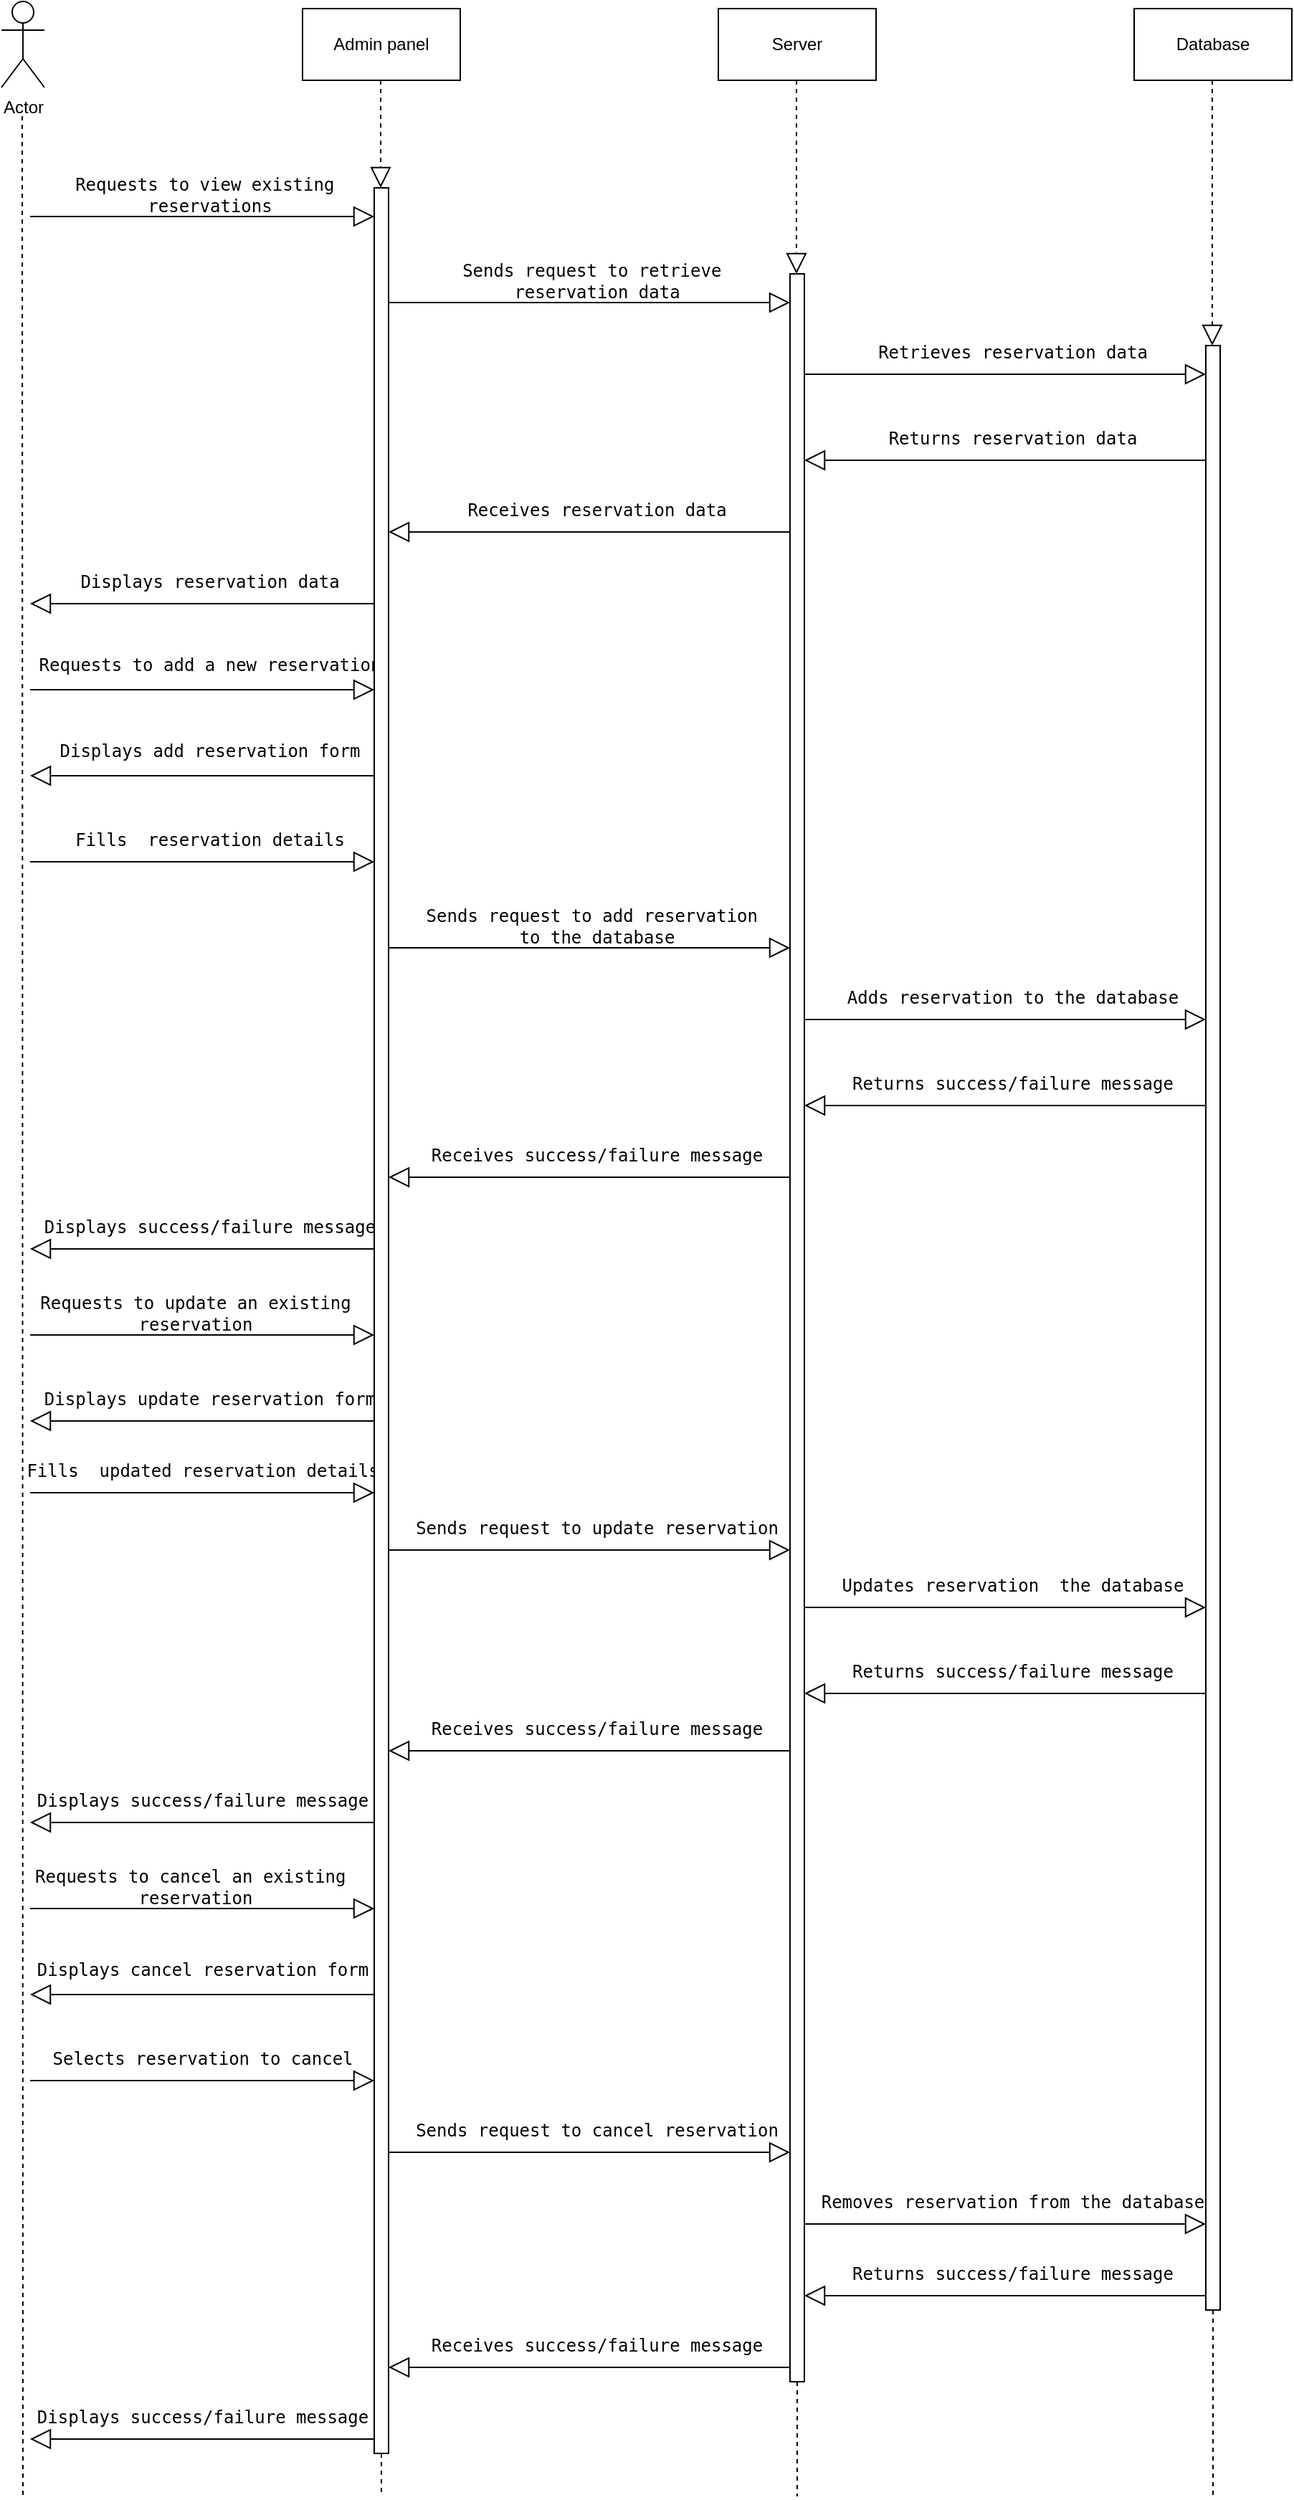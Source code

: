 <mxfile version="21.3.0" type="github">
  <diagram name="Page-1" id="HUuvQruXgSc7d3pRaRLm">
    <mxGraphModel dx="954" dy="556" grid="1" gridSize="10" guides="1" tooltips="1" connect="1" arrows="1" fold="1" page="1" pageScale="1" pageWidth="1100" pageHeight="1700" math="0" shadow="0">
      <root>
        <mxCell id="0" />
        <mxCell id="1" parent="0" />
        <mxCell id="nMmD6RqtU2po70XVD5wP-1" value="Actor" style="shape=umlActor;verticalLabelPosition=bottom;verticalAlign=top;html=1;outlineConnect=0;" vertex="1" parent="1">
          <mxGeometry x="90" y="40" width="30" height="60" as="geometry" />
        </mxCell>
        <mxCell id="nMmD6RqtU2po70XVD5wP-2" value="Admin panel" style="html=1;whiteSpace=wrap;" vertex="1" parent="1">
          <mxGeometry x="300" y="45" width="110" height="50" as="geometry" />
        </mxCell>
        <mxCell id="nMmD6RqtU2po70XVD5wP-3" value="Server" style="html=1;whiteSpace=wrap;" vertex="1" parent="1">
          <mxGeometry x="590" y="45" width="110" height="50" as="geometry" />
        </mxCell>
        <mxCell id="nMmD6RqtU2po70XVD5wP-4" value="Database" style="html=1;whiteSpace=wrap;" vertex="1" parent="1">
          <mxGeometry x="880" y="45" width="110" height="50" as="geometry" />
        </mxCell>
        <mxCell id="nMmD6RqtU2po70XVD5wP-5" value="" style="endArrow=none;dashed=1;endFill=0;endSize=12;html=1;rounded=0;" edge="1" parent="1">
          <mxGeometry width="160" relative="1" as="geometry">
            <mxPoint x="104.5" y="120" as="sourcePoint" />
            <mxPoint x="105" y="1780" as="targetPoint" />
          </mxGeometry>
        </mxCell>
        <mxCell id="nMmD6RqtU2po70XVD5wP-6" value="" style="endArrow=none;dashed=1;endFill=0;endSize=12;html=1;rounded=0;" edge="1" parent="1" source="nMmD6RqtU2po70XVD5wP-70">
          <mxGeometry width="160" relative="1" as="geometry">
            <mxPoint x="354.5" y="95" as="sourcePoint" />
            <mxPoint x="355" y="1780" as="targetPoint" />
          </mxGeometry>
        </mxCell>
        <mxCell id="nMmD6RqtU2po70XVD5wP-7" value="" style="endArrow=none;dashed=1;endFill=0;endSize=12;html=1;rounded=0;" edge="1" parent="1" source="nMmD6RqtU2po70XVD5wP-72">
          <mxGeometry width="160" relative="1" as="geometry">
            <mxPoint x="644.5" y="95" as="sourcePoint" />
            <mxPoint x="645" y="1780" as="targetPoint" />
          </mxGeometry>
        </mxCell>
        <mxCell id="nMmD6RqtU2po70XVD5wP-8" value="" style="endArrow=none;dashed=1;endFill=0;endSize=12;html=1;rounded=0;" edge="1" parent="1" source="nMmD6RqtU2po70XVD5wP-74">
          <mxGeometry width="160" relative="1" as="geometry">
            <mxPoint x="934.5" y="95" as="sourcePoint" />
            <mxPoint x="935" y="1780" as="targetPoint" />
          </mxGeometry>
        </mxCell>
        <mxCell id="nMmD6RqtU2po70XVD5wP-9" value="&lt;pre&gt;&lt;code class=&quot;!whitespace-pre hljs language-shell&quot;&gt;Requests to view existing &lt;br&gt;reservations&lt;/code&gt;&lt;/pre&gt;" style="text;html=1;align=center;verticalAlign=middle;resizable=0;points=[];autosize=1;strokeColor=none;fillColor=none;" vertex="1" parent="1">
          <mxGeometry x="130" y="140" width="210" height="70" as="geometry" />
        </mxCell>
        <mxCell id="nMmD6RqtU2po70XVD5wP-10" value="&lt;pre&gt;&lt;code class=&quot;!whitespace-pre hljs language-shell&quot;&gt;Sends request to retrieve &lt;br&gt;reservation data&lt;/code&gt;&lt;/pre&gt;" style="text;html=1;align=center;verticalAlign=middle;resizable=0;points=[];autosize=1;strokeColor=none;fillColor=none;" vertex="1" parent="1">
          <mxGeometry x="400" y="200" width="210" height="70" as="geometry" />
        </mxCell>
        <mxCell id="nMmD6RqtU2po70XVD5wP-11" value="&lt;pre&gt;&lt;code class=&quot;!whitespace-pre hljs language-shell&quot;&gt;Retrieves reservation data&lt;/code&gt;&lt;/pre&gt;" style="text;html=1;align=center;verticalAlign=middle;resizable=0;points=[];autosize=1;strokeColor=none;fillColor=none;" vertex="1" parent="1">
          <mxGeometry x="690" y="260" width="210" height="50" as="geometry" />
        </mxCell>
        <mxCell id="nMmD6RqtU2po70XVD5wP-12" value="&lt;pre&gt;&lt;code class=&quot;!whitespace-pre hljs language-shell&quot;&gt;Returns reservation data&lt;/code&gt;&lt;/pre&gt;" style="text;html=1;align=center;verticalAlign=middle;resizable=0;points=[];autosize=1;strokeColor=none;fillColor=none;" vertex="1" parent="1">
          <mxGeometry x="700" y="320" width="190" height="50" as="geometry" />
        </mxCell>
        <mxCell id="nMmD6RqtU2po70XVD5wP-13" value="&lt;pre&gt;&lt;code class=&quot;!whitespace-pre hljs language-shell&quot;&gt;Receives reservation data&lt;/code&gt;&lt;/pre&gt;" style="text;html=1;align=center;verticalAlign=middle;resizable=0;points=[];autosize=1;strokeColor=none;fillColor=none;" vertex="1" parent="1">
          <mxGeometry x="405" y="370" width="200" height="50" as="geometry" />
        </mxCell>
        <mxCell id="nMmD6RqtU2po70XVD5wP-14" value="&lt;pre&gt;&lt;code class=&quot;!whitespace-pre hljs language-shell&quot;&gt;Displays reservation data&lt;/code&gt;&lt;/pre&gt;" style="text;html=1;align=center;verticalAlign=middle;resizable=0;points=[];autosize=1;strokeColor=none;fillColor=none;" vertex="1" parent="1">
          <mxGeometry x="135" y="420" width="200" height="50" as="geometry" />
        </mxCell>
        <mxCell id="nMmD6RqtU2po70XVD5wP-15" value="&lt;pre&gt;&lt;code class=&quot;!whitespace-pre hljs language-shell&quot;&gt;Requests to add a new reservation&lt;/code&gt;&lt;/pre&gt;" style="text;html=1;align=center;verticalAlign=middle;resizable=0;points=[];autosize=1;strokeColor=none;fillColor=none;" vertex="1" parent="1">
          <mxGeometry x="110" y="478" width="250" height="50" as="geometry" />
        </mxCell>
        <mxCell id="nMmD6RqtU2po70XVD5wP-16" value="&lt;pre&gt;&lt;code class=&quot;!whitespace-pre hljs language-shell&quot;&gt;Displays add reservation form&lt;/code&gt;&lt;/pre&gt;" style="text;html=1;align=center;verticalAlign=middle;resizable=0;points=[];autosize=1;strokeColor=none;fillColor=none;" vertex="1" parent="1">
          <mxGeometry x="120" y="538" width="230" height="50" as="geometry" />
        </mxCell>
        <mxCell id="nMmD6RqtU2po70XVD5wP-17" value="&lt;pre&gt;&lt;code class=&quot;!whitespace-pre hljs language-shell&quot;&gt;Fills  reservation details&lt;span class=&quot;bash&quot;&gt;&lt;/span&gt;&lt;/code&gt;&lt;/pre&gt;" style="text;html=1;align=center;verticalAlign=middle;resizable=0;points=[];autosize=1;strokeColor=none;fillColor=none;" vertex="1" parent="1">
          <mxGeometry x="130" y="600" width="210" height="50" as="geometry" />
        </mxCell>
        <mxCell id="nMmD6RqtU2po70XVD5wP-18" value="&lt;pre&gt;&lt;code class=&quot;!whitespace-pre hljs language-shell&quot;&gt;Sends request to add reservation &lt;br&gt;to the database&lt;/code&gt;&lt;/pre&gt;" style="text;html=1;align=center;verticalAlign=middle;resizable=0;points=[];autosize=1;strokeColor=none;fillColor=none;" vertex="1" parent="1">
          <mxGeometry x="380" y="650" width="250" height="70" as="geometry" />
        </mxCell>
        <mxCell id="nMmD6RqtU2po70XVD5wP-19" value="&lt;pre&gt;&lt;code class=&quot;!whitespace-pre hljs language-shell&quot;&gt;Adds reservation to the database&lt;/code&gt;&lt;/pre&gt;" style="text;html=1;align=center;verticalAlign=middle;resizable=0;points=[];autosize=1;strokeColor=none;fillColor=none;" vertex="1" parent="1">
          <mxGeometry x="670" y="710" width="250" height="50" as="geometry" />
        </mxCell>
        <mxCell id="nMmD6RqtU2po70XVD5wP-20" value="&lt;pre&gt;&lt;code class=&quot;!whitespace-pre hljs language-shell&quot;&gt;Returns success/failure message&lt;/code&gt;&lt;/pre&gt;" style="text;html=1;align=center;verticalAlign=middle;resizable=0;points=[];autosize=1;strokeColor=none;fillColor=none;" vertex="1" parent="1">
          <mxGeometry x="675" y="770" width="240" height="50" as="geometry" />
        </mxCell>
        <mxCell id="nMmD6RqtU2po70XVD5wP-21" value="&lt;pre&gt;&lt;code class=&quot;!whitespace-pre hljs language-shell&quot;&gt;Receives success/failure message&lt;/code&gt;&lt;/pre&gt;" style="text;html=1;align=center;verticalAlign=middle;resizable=0;points=[];autosize=1;strokeColor=none;fillColor=none;" vertex="1" parent="1">
          <mxGeometry x="380" y="820" width="250" height="50" as="geometry" />
        </mxCell>
        <mxCell id="nMmD6RqtU2po70XVD5wP-22" value="&lt;pre&gt;&lt;code class=&quot;!whitespace-pre hljs language-shell&quot;&gt;Displays success/failure message&lt;/code&gt;&lt;/pre&gt;" style="text;html=1;align=center;verticalAlign=middle;resizable=0;points=[];autosize=1;strokeColor=none;fillColor=none;" vertex="1" parent="1">
          <mxGeometry x="110" y="870" width="250" height="50" as="geometry" />
        </mxCell>
        <mxCell id="nMmD6RqtU2po70XVD5wP-23" value="&lt;pre&gt;&lt;code class=&quot;!whitespace-pre hljs language-shell&quot;&gt;Requests to update an existing&lt;br&gt;reservation&lt;/code&gt;&lt;/pre&gt;" style="text;html=1;align=center;verticalAlign=middle;resizable=0;points=[];autosize=1;strokeColor=none;fillColor=none;" vertex="1" parent="1">
          <mxGeometry x="110" y="920" width="230" height="70" as="geometry" />
        </mxCell>
        <mxCell id="nMmD6RqtU2po70XVD5wP-24" value="&lt;pre&gt;&lt;code class=&quot;!whitespace-pre hljs language-shell&quot;&gt;Displays update reservation form&lt;/code&gt;&lt;/pre&gt;" style="text;html=1;align=center;verticalAlign=middle;resizable=0;points=[];autosize=1;strokeColor=none;fillColor=none;" vertex="1" parent="1">
          <mxGeometry x="110" y="990" width="250" height="50" as="geometry" />
        </mxCell>
        <mxCell id="nMmD6RqtU2po70XVD5wP-25" value="&lt;pre&gt;&lt;code class=&quot;!whitespace-pre hljs language-shell&quot;&gt;Fills  updated reservation details&lt;span class=&quot;bash&quot;&gt;&lt;/span&gt;&lt;/code&gt;&lt;/pre&gt;" style="text;html=1;align=center;verticalAlign=middle;resizable=0;points=[];autosize=1;strokeColor=none;fillColor=none;" vertex="1" parent="1">
          <mxGeometry x="100" y="1040" width="260" height="50" as="geometry" />
        </mxCell>
        <mxCell id="nMmD6RqtU2po70XVD5wP-26" value="&lt;pre&gt;&lt;code class=&quot;!whitespace-pre hljs language-shell&quot;&gt;Sends request to update reservation&lt;/code&gt;&lt;/pre&gt;" style="text;html=1;align=center;verticalAlign=middle;resizable=0;points=[];autosize=1;strokeColor=none;fillColor=none;" vertex="1" parent="1">
          <mxGeometry x="370" y="1080" width="270" height="50" as="geometry" />
        </mxCell>
        <mxCell id="nMmD6RqtU2po70XVD5wP-27" value="&lt;pre&gt;&lt;code class=&quot;!whitespace-pre hljs language-shell&quot;&gt;Updates reservation  the database&lt;span class=&quot;bash&quot;&gt;&lt;/span&gt;&lt;/code&gt;&lt;/pre&gt;" style="text;html=1;align=center;verticalAlign=middle;resizable=0;points=[];autosize=1;strokeColor=none;fillColor=none;" vertex="1" parent="1">
          <mxGeometry x="670" y="1120" width="250" height="50" as="geometry" />
        </mxCell>
        <mxCell id="nMmD6RqtU2po70XVD5wP-28" value="&lt;pre&gt;&lt;code class=&quot;!whitespace-pre hljs language-shell&quot;&gt;Returns success/failure message&lt;/code&gt;&lt;/pre&gt;" style="text;html=1;align=center;verticalAlign=middle;resizable=0;points=[];autosize=1;strokeColor=none;fillColor=none;" vertex="1" parent="1">
          <mxGeometry x="675" y="1180" width="240" height="50" as="geometry" />
        </mxCell>
        <mxCell id="nMmD6RqtU2po70XVD5wP-29" value="&lt;pre&gt;&lt;code class=&quot;!whitespace-pre hljs language-shell&quot;&gt;Receives success/failure message&lt;/code&gt;&lt;/pre&gt;" style="text;html=1;align=center;verticalAlign=middle;resizable=0;points=[];autosize=1;strokeColor=none;fillColor=none;" vertex="1" parent="1">
          <mxGeometry x="380" y="1220" width="250" height="50" as="geometry" />
        </mxCell>
        <mxCell id="nMmD6RqtU2po70XVD5wP-30" value="&lt;pre&gt;&lt;code class=&quot;!whitespace-pre hljs language-shell&quot;&gt;Displays success/failure message&lt;/code&gt;&lt;/pre&gt;" style="text;html=1;align=center;verticalAlign=middle;resizable=0;points=[];autosize=1;strokeColor=none;fillColor=none;" vertex="1" parent="1">
          <mxGeometry x="105" y="1270" width="250" height="50" as="geometry" />
        </mxCell>
        <mxCell id="nMmD6RqtU2po70XVD5wP-31" value="&lt;pre&gt;&lt;code class=&quot;!whitespace-pre hljs language-shell&quot;&gt;Requests to cancel an existing &lt;br&gt;reservation&lt;/code&gt;&lt;/pre&gt;" style="text;html=1;align=center;verticalAlign=middle;resizable=0;points=[];autosize=1;strokeColor=none;fillColor=none;" vertex="1" parent="1">
          <mxGeometry x="105" y="1320" width="240" height="70" as="geometry" />
        </mxCell>
        <mxCell id="nMmD6RqtU2po70XVD5wP-32" value="&lt;pre&gt;&lt;code class=&quot;!whitespace-pre hljs language-shell&quot;&gt;Displays cancel reservation form&lt;/code&gt;&lt;/pre&gt;" style="text;html=1;align=center;verticalAlign=middle;resizable=0;points=[];autosize=1;strokeColor=none;fillColor=none;" vertex="1" parent="1">
          <mxGeometry x="105" y="1388" width="250" height="50" as="geometry" />
        </mxCell>
        <mxCell id="nMmD6RqtU2po70XVD5wP-33" value="&lt;pre&gt;&lt;code class=&quot;!whitespace-pre hljs language-shell&quot;&gt;Selects reservation to cancel&lt;/code&gt;&lt;/pre&gt;" style="text;html=1;align=center;verticalAlign=middle;resizable=0;points=[];autosize=1;strokeColor=none;fillColor=none;" vertex="1" parent="1">
          <mxGeometry x="115" y="1450" width="230" height="50" as="geometry" />
        </mxCell>
        <mxCell id="nMmD6RqtU2po70XVD5wP-34" value="&lt;pre&gt;&lt;code class=&quot;!whitespace-pre hljs language-shell&quot;&gt;Sends request to cancel reservation&lt;/code&gt;&lt;/pre&gt;" style="text;html=1;align=center;verticalAlign=middle;resizable=0;points=[];autosize=1;strokeColor=none;fillColor=none;" vertex="1" parent="1">
          <mxGeometry x="370" y="1500" width="270" height="50" as="geometry" />
        </mxCell>
        <mxCell id="nMmD6RqtU2po70XVD5wP-35" value="&lt;pre&gt;&lt;code class=&quot;!whitespace-pre hljs language-shell&quot;&gt;Removes reservation from the database&lt;/code&gt;&lt;/pre&gt;" style="text;html=1;align=center;verticalAlign=middle;resizable=0;points=[];autosize=1;strokeColor=none;fillColor=none;" vertex="1" parent="1">
          <mxGeometry x="655" y="1550" width="280" height="50" as="geometry" />
        </mxCell>
        <mxCell id="nMmD6RqtU2po70XVD5wP-36" value="&lt;pre&gt;&lt;code class=&quot;!whitespace-pre hljs language-shell&quot;&gt;Returns success/failure message&lt;/code&gt;&lt;/pre&gt;" style="text;html=1;align=center;verticalAlign=middle;resizable=0;points=[];autosize=1;strokeColor=none;fillColor=none;" vertex="1" parent="1">
          <mxGeometry x="675" y="1600" width="240" height="50" as="geometry" />
        </mxCell>
        <mxCell id="nMmD6RqtU2po70XVD5wP-37" value="&lt;pre&gt;&lt;code class=&quot;!whitespace-pre hljs language-shell&quot;&gt;Receives success/failure message&lt;/code&gt;&lt;/pre&gt;" style="text;html=1;align=center;verticalAlign=middle;resizable=0;points=[];autosize=1;strokeColor=none;fillColor=none;" vertex="1" parent="1">
          <mxGeometry x="380" y="1650" width="250" height="50" as="geometry" />
        </mxCell>
        <mxCell id="nMmD6RqtU2po70XVD5wP-38" value="&lt;pre&gt;&lt;code class=&quot;!whitespace-pre hljs language-shell&quot;&gt;Displays success/failure message&lt;/code&gt;&lt;/pre&gt;" style="text;html=1;align=center;verticalAlign=middle;resizable=0;points=[];autosize=1;strokeColor=none;fillColor=none;" vertex="1" parent="1">
          <mxGeometry x="105" y="1700" width="250" height="50" as="geometry" />
        </mxCell>
        <mxCell id="nMmD6RqtU2po70XVD5wP-39" value="" style="endArrow=block;endFill=0;endSize=12;html=1;rounded=0;" edge="1" parent="1">
          <mxGeometry width="160" relative="1" as="geometry">
            <mxPoint x="110" y="190" as="sourcePoint" />
            <mxPoint x="350" y="190" as="targetPoint" />
          </mxGeometry>
        </mxCell>
        <mxCell id="nMmD6RqtU2po70XVD5wP-40" value="" style="endArrow=block;endFill=0;endSize=12;html=1;rounded=0;" edge="1" parent="1">
          <mxGeometry width="160" relative="1" as="geometry">
            <mxPoint x="350" y="460" as="sourcePoint" />
            <mxPoint x="110" y="460" as="targetPoint" />
          </mxGeometry>
        </mxCell>
        <mxCell id="nMmD6RqtU2po70XVD5wP-41" value="" style="endArrow=block;endFill=0;endSize=12;html=1;rounded=0;" edge="1" parent="1">
          <mxGeometry width="160" relative="1" as="geometry">
            <mxPoint x="110" y="520" as="sourcePoint" />
            <mxPoint x="350" y="520" as="targetPoint" />
          </mxGeometry>
        </mxCell>
        <mxCell id="nMmD6RqtU2po70XVD5wP-42" value="" style="endArrow=block;endFill=0;endSize=12;html=1;rounded=0;" edge="1" parent="1">
          <mxGeometry width="160" relative="1" as="geometry">
            <mxPoint x="350" y="580" as="sourcePoint" />
            <mxPoint x="110" y="580" as="targetPoint" />
          </mxGeometry>
        </mxCell>
        <mxCell id="nMmD6RqtU2po70XVD5wP-43" value="" style="endArrow=block;endFill=0;endSize=12;html=1;rounded=0;" edge="1" parent="1">
          <mxGeometry width="160" relative="1" as="geometry">
            <mxPoint x="110" y="640" as="sourcePoint" />
            <mxPoint x="350" y="640" as="targetPoint" />
          </mxGeometry>
        </mxCell>
        <mxCell id="nMmD6RqtU2po70XVD5wP-44" value="" style="endArrow=block;endFill=0;endSize=12;html=1;rounded=0;" edge="1" parent="1">
          <mxGeometry width="160" relative="1" as="geometry">
            <mxPoint x="350" y="910" as="sourcePoint" />
            <mxPoint x="110" y="910" as="targetPoint" />
          </mxGeometry>
        </mxCell>
        <mxCell id="nMmD6RqtU2po70XVD5wP-45" value="" style="endArrow=block;endFill=0;endSize=12;html=1;rounded=0;" edge="1" parent="1">
          <mxGeometry width="160" relative="1" as="geometry">
            <mxPoint x="110" y="970" as="sourcePoint" />
            <mxPoint x="350" y="970" as="targetPoint" />
          </mxGeometry>
        </mxCell>
        <mxCell id="nMmD6RqtU2po70XVD5wP-46" value="" style="endArrow=block;endFill=0;endSize=12;html=1;rounded=0;" edge="1" parent="1">
          <mxGeometry width="160" relative="1" as="geometry">
            <mxPoint x="350" y="1030" as="sourcePoint" />
            <mxPoint x="110" y="1030" as="targetPoint" />
          </mxGeometry>
        </mxCell>
        <mxCell id="nMmD6RqtU2po70XVD5wP-47" value="" style="endArrow=block;endFill=0;endSize=12;html=1;rounded=0;" edge="1" parent="1">
          <mxGeometry width="160" relative="1" as="geometry">
            <mxPoint x="110" y="1080" as="sourcePoint" />
            <mxPoint x="350" y="1080" as="targetPoint" />
          </mxGeometry>
        </mxCell>
        <mxCell id="nMmD6RqtU2po70XVD5wP-48" value="" style="endArrow=block;endFill=0;endSize=12;html=1;rounded=0;" edge="1" parent="1">
          <mxGeometry width="160" relative="1" as="geometry">
            <mxPoint x="350" y="1310" as="sourcePoint" />
            <mxPoint x="110" y="1310" as="targetPoint" />
          </mxGeometry>
        </mxCell>
        <mxCell id="nMmD6RqtU2po70XVD5wP-49" value="" style="endArrow=block;endFill=0;endSize=12;html=1;rounded=0;" edge="1" parent="1">
          <mxGeometry width="160" relative="1" as="geometry">
            <mxPoint x="110" y="1370" as="sourcePoint" />
            <mxPoint x="350" y="1370" as="targetPoint" />
          </mxGeometry>
        </mxCell>
        <mxCell id="nMmD6RqtU2po70XVD5wP-50" value="" style="endArrow=block;endFill=0;endSize=12;html=1;rounded=0;" edge="1" parent="1">
          <mxGeometry width="160" relative="1" as="geometry">
            <mxPoint x="350" y="1430" as="sourcePoint" />
            <mxPoint x="110" y="1430" as="targetPoint" />
          </mxGeometry>
        </mxCell>
        <mxCell id="nMmD6RqtU2po70XVD5wP-51" value="" style="endArrow=block;endFill=0;endSize=12;html=1;rounded=0;" edge="1" parent="1">
          <mxGeometry width="160" relative="1" as="geometry">
            <mxPoint x="110" y="1490" as="sourcePoint" />
            <mxPoint x="350" y="1490" as="targetPoint" />
          </mxGeometry>
        </mxCell>
        <mxCell id="nMmD6RqtU2po70XVD5wP-52" value="" style="endArrow=block;endFill=0;endSize=12;html=1;rounded=0;" edge="1" parent="1">
          <mxGeometry width="160" relative="1" as="geometry">
            <mxPoint x="350" y="1740" as="sourcePoint" />
            <mxPoint x="110" y="1740" as="targetPoint" />
          </mxGeometry>
        </mxCell>
        <mxCell id="nMmD6RqtU2po70XVD5wP-53" value="" style="endArrow=block;endFill=0;endSize=12;html=1;rounded=0;" edge="1" parent="1">
          <mxGeometry width="160" relative="1" as="geometry">
            <mxPoint x="360" y="250" as="sourcePoint" />
            <mxPoint x="640" y="250" as="targetPoint" />
          </mxGeometry>
        </mxCell>
        <mxCell id="nMmD6RqtU2po70XVD5wP-55" value="" style="endArrow=block;endFill=0;endSize=12;html=1;rounded=0;" edge="1" parent="1">
          <mxGeometry width="160" relative="1" as="geometry">
            <mxPoint x="640" y="410" as="sourcePoint" />
            <mxPoint x="360" y="410" as="targetPoint" />
          </mxGeometry>
        </mxCell>
        <mxCell id="nMmD6RqtU2po70XVD5wP-56" value="" style="endArrow=block;endFill=0;endSize=12;html=1;rounded=0;" edge="1" parent="1">
          <mxGeometry width="160" relative="1" as="geometry">
            <mxPoint x="360" y="700" as="sourcePoint" />
            <mxPoint x="640" y="700" as="targetPoint" />
          </mxGeometry>
        </mxCell>
        <mxCell id="nMmD6RqtU2po70XVD5wP-57" value="" style="endArrow=block;endFill=0;endSize=12;html=1;rounded=0;" edge="1" parent="1">
          <mxGeometry width="160" relative="1" as="geometry">
            <mxPoint x="640" y="860" as="sourcePoint" />
            <mxPoint x="360" y="860" as="targetPoint" />
          </mxGeometry>
        </mxCell>
        <mxCell id="nMmD6RqtU2po70XVD5wP-58" value="" style="endArrow=block;endFill=0;endSize=12;html=1;rounded=0;" edge="1" parent="1">
          <mxGeometry width="160" relative="1" as="geometry">
            <mxPoint x="360" y="1120" as="sourcePoint" />
            <mxPoint x="640" y="1120" as="targetPoint" />
          </mxGeometry>
        </mxCell>
        <mxCell id="nMmD6RqtU2po70XVD5wP-59" value="" style="endArrow=block;endFill=0;endSize=12;html=1;rounded=0;" edge="1" parent="1">
          <mxGeometry width="160" relative="1" as="geometry">
            <mxPoint x="640" y="1260" as="sourcePoint" />
            <mxPoint x="360" y="1260" as="targetPoint" />
          </mxGeometry>
        </mxCell>
        <mxCell id="nMmD6RqtU2po70XVD5wP-60" value="" style="endArrow=block;endFill=0;endSize=12;html=1;rounded=0;" edge="1" parent="1">
          <mxGeometry width="160" relative="1" as="geometry">
            <mxPoint x="360" y="1540" as="sourcePoint" />
            <mxPoint x="640" y="1540" as="targetPoint" />
          </mxGeometry>
        </mxCell>
        <mxCell id="nMmD6RqtU2po70XVD5wP-61" value="" style="endArrow=block;endFill=0;endSize=12;html=1;rounded=0;" edge="1" parent="1">
          <mxGeometry width="160" relative="1" as="geometry">
            <mxPoint x="640" y="1690" as="sourcePoint" />
            <mxPoint x="360" y="1690" as="targetPoint" />
          </mxGeometry>
        </mxCell>
        <mxCell id="nMmD6RqtU2po70XVD5wP-62" value="" style="endArrow=block;endFill=0;endSize=12;html=1;rounded=0;" edge="1" parent="1">
          <mxGeometry width="160" relative="1" as="geometry">
            <mxPoint x="650" y="300" as="sourcePoint" />
            <mxPoint x="930" y="300" as="targetPoint" />
          </mxGeometry>
        </mxCell>
        <mxCell id="nMmD6RqtU2po70XVD5wP-63" value="" style="endArrow=block;endFill=0;endSize=12;html=1;rounded=0;" edge="1" parent="1">
          <mxGeometry width="160" relative="1" as="geometry">
            <mxPoint x="930" y="360" as="sourcePoint" />
            <mxPoint x="650" y="360" as="targetPoint" />
          </mxGeometry>
        </mxCell>
        <mxCell id="nMmD6RqtU2po70XVD5wP-64" value="" style="endArrow=block;endFill=0;endSize=12;html=1;rounded=0;" edge="1" parent="1">
          <mxGeometry width="160" relative="1" as="geometry">
            <mxPoint x="650" y="750" as="sourcePoint" />
            <mxPoint x="930" y="750" as="targetPoint" />
          </mxGeometry>
        </mxCell>
        <mxCell id="nMmD6RqtU2po70XVD5wP-65" value="" style="endArrow=block;endFill=0;endSize=12;html=1;rounded=0;" edge="1" parent="1">
          <mxGeometry width="160" relative="1" as="geometry">
            <mxPoint x="930" y="810" as="sourcePoint" />
            <mxPoint x="650" y="810" as="targetPoint" />
          </mxGeometry>
        </mxCell>
        <mxCell id="nMmD6RqtU2po70XVD5wP-66" value="" style="endArrow=block;endFill=0;endSize=12;html=1;rounded=0;" edge="1" parent="1">
          <mxGeometry width="160" relative="1" as="geometry">
            <mxPoint x="650" y="1160" as="sourcePoint" />
            <mxPoint x="930" y="1160" as="targetPoint" />
          </mxGeometry>
        </mxCell>
        <mxCell id="nMmD6RqtU2po70XVD5wP-67" value="" style="endArrow=block;endFill=0;endSize=12;html=1;rounded=0;" edge="1" parent="1">
          <mxGeometry width="160" relative="1" as="geometry">
            <mxPoint x="930" y="1220" as="sourcePoint" />
            <mxPoint x="650" y="1220" as="targetPoint" />
          </mxGeometry>
        </mxCell>
        <mxCell id="nMmD6RqtU2po70XVD5wP-68" value="" style="endArrow=block;endFill=0;endSize=12;html=1;rounded=0;" edge="1" parent="1">
          <mxGeometry width="160" relative="1" as="geometry">
            <mxPoint x="650" y="1590" as="sourcePoint" />
            <mxPoint x="930" y="1590" as="targetPoint" />
          </mxGeometry>
        </mxCell>
        <mxCell id="nMmD6RqtU2po70XVD5wP-69" value="" style="endArrow=block;endFill=0;endSize=12;html=1;rounded=0;" edge="1" parent="1">
          <mxGeometry width="160" relative="1" as="geometry">
            <mxPoint x="930" y="1640" as="sourcePoint" />
            <mxPoint x="650" y="1640" as="targetPoint" />
          </mxGeometry>
        </mxCell>
        <mxCell id="nMmD6RqtU2po70XVD5wP-71" value="" style="endArrow=block;dashed=1;endFill=0;endSize=12;html=1;rounded=0;" edge="1" parent="1" target="nMmD6RqtU2po70XVD5wP-70">
          <mxGeometry width="160" relative="1" as="geometry">
            <mxPoint x="354.5" y="95" as="sourcePoint" />
            <mxPoint x="355" y="1780" as="targetPoint" />
          </mxGeometry>
        </mxCell>
        <mxCell id="nMmD6RqtU2po70XVD5wP-70" value="" style="html=1;points=[];perimeter=orthogonalPerimeter;outlineConnect=0;targetShapes=umlLifeline;portConstraint=eastwest;newEdgeStyle={&quot;edgeStyle&quot;:&quot;elbowEdgeStyle&quot;,&quot;elbow&quot;:&quot;vertical&quot;,&quot;curved&quot;:0,&quot;rounded&quot;:0};" vertex="1" parent="1">
          <mxGeometry x="350" y="170" width="10" height="1580" as="geometry" />
        </mxCell>
        <mxCell id="nMmD6RqtU2po70XVD5wP-73" value="" style="endArrow=block;dashed=1;endFill=0;endSize=12;html=1;rounded=0;" edge="1" parent="1" target="nMmD6RqtU2po70XVD5wP-72">
          <mxGeometry width="160" relative="1" as="geometry">
            <mxPoint x="644.5" y="95" as="sourcePoint" />
            <mxPoint x="645" y="1780" as="targetPoint" />
          </mxGeometry>
        </mxCell>
        <mxCell id="nMmD6RqtU2po70XVD5wP-72" value="" style="html=1;points=[];perimeter=orthogonalPerimeter;outlineConnect=0;targetShapes=umlLifeline;portConstraint=eastwest;newEdgeStyle={&quot;edgeStyle&quot;:&quot;elbowEdgeStyle&quot;,&quot;elbow&quot;:&quot;vertical&quot;,&quot;curved&quot;:0,&quot;rounded&quot;:0};" vertex="1" parent="1">
          <mxGeometry x="640" y="230" width="10" height="1470" as="geometry" />
        </mxCell>
        <mxCell id="nMmD6RqtU2po70XVD5wP-75" value="" style="endArrow=block;dashed=1;endFill=0;endSize=12;html=1;rounded=0;" edge="1" parent="1" target="nMmD6RqtU2po70XVD5wP-74">
          <mxGeometry width="160" relative="1" as="geometry">
            <mxPoint x="934.5" y="95" as="sourcePoint" />
            <mxPoint x="935" y="1780" as="targetPoint" />
          </mxGeometry>
        </mxCell>
        <mxCell id="nMmD6RqtU2po70XVD5wP-74" value="" style="html=1;points=[];perimeter=orthogonalPerimeter;outlineConnect=0;targetShapes=umlLifeline;portConstraint=eastwest;newEdgeStyle={&quot;edgeStyle&quot;:&quot;elbowEdgeStyle&quot;,&quot;elbow&quot;:&quot;vertical&quot;,&quot;curved&quot;:0,&quot;rounded&quot;:0};" vertex="1" parent="1">
          <mxGeometry x="930" y="280" width="10" height="1370" as="geometry" />
        </mxCell>
      </root>
    </mxGraphModel>
  </diagram>
</mxfile>
